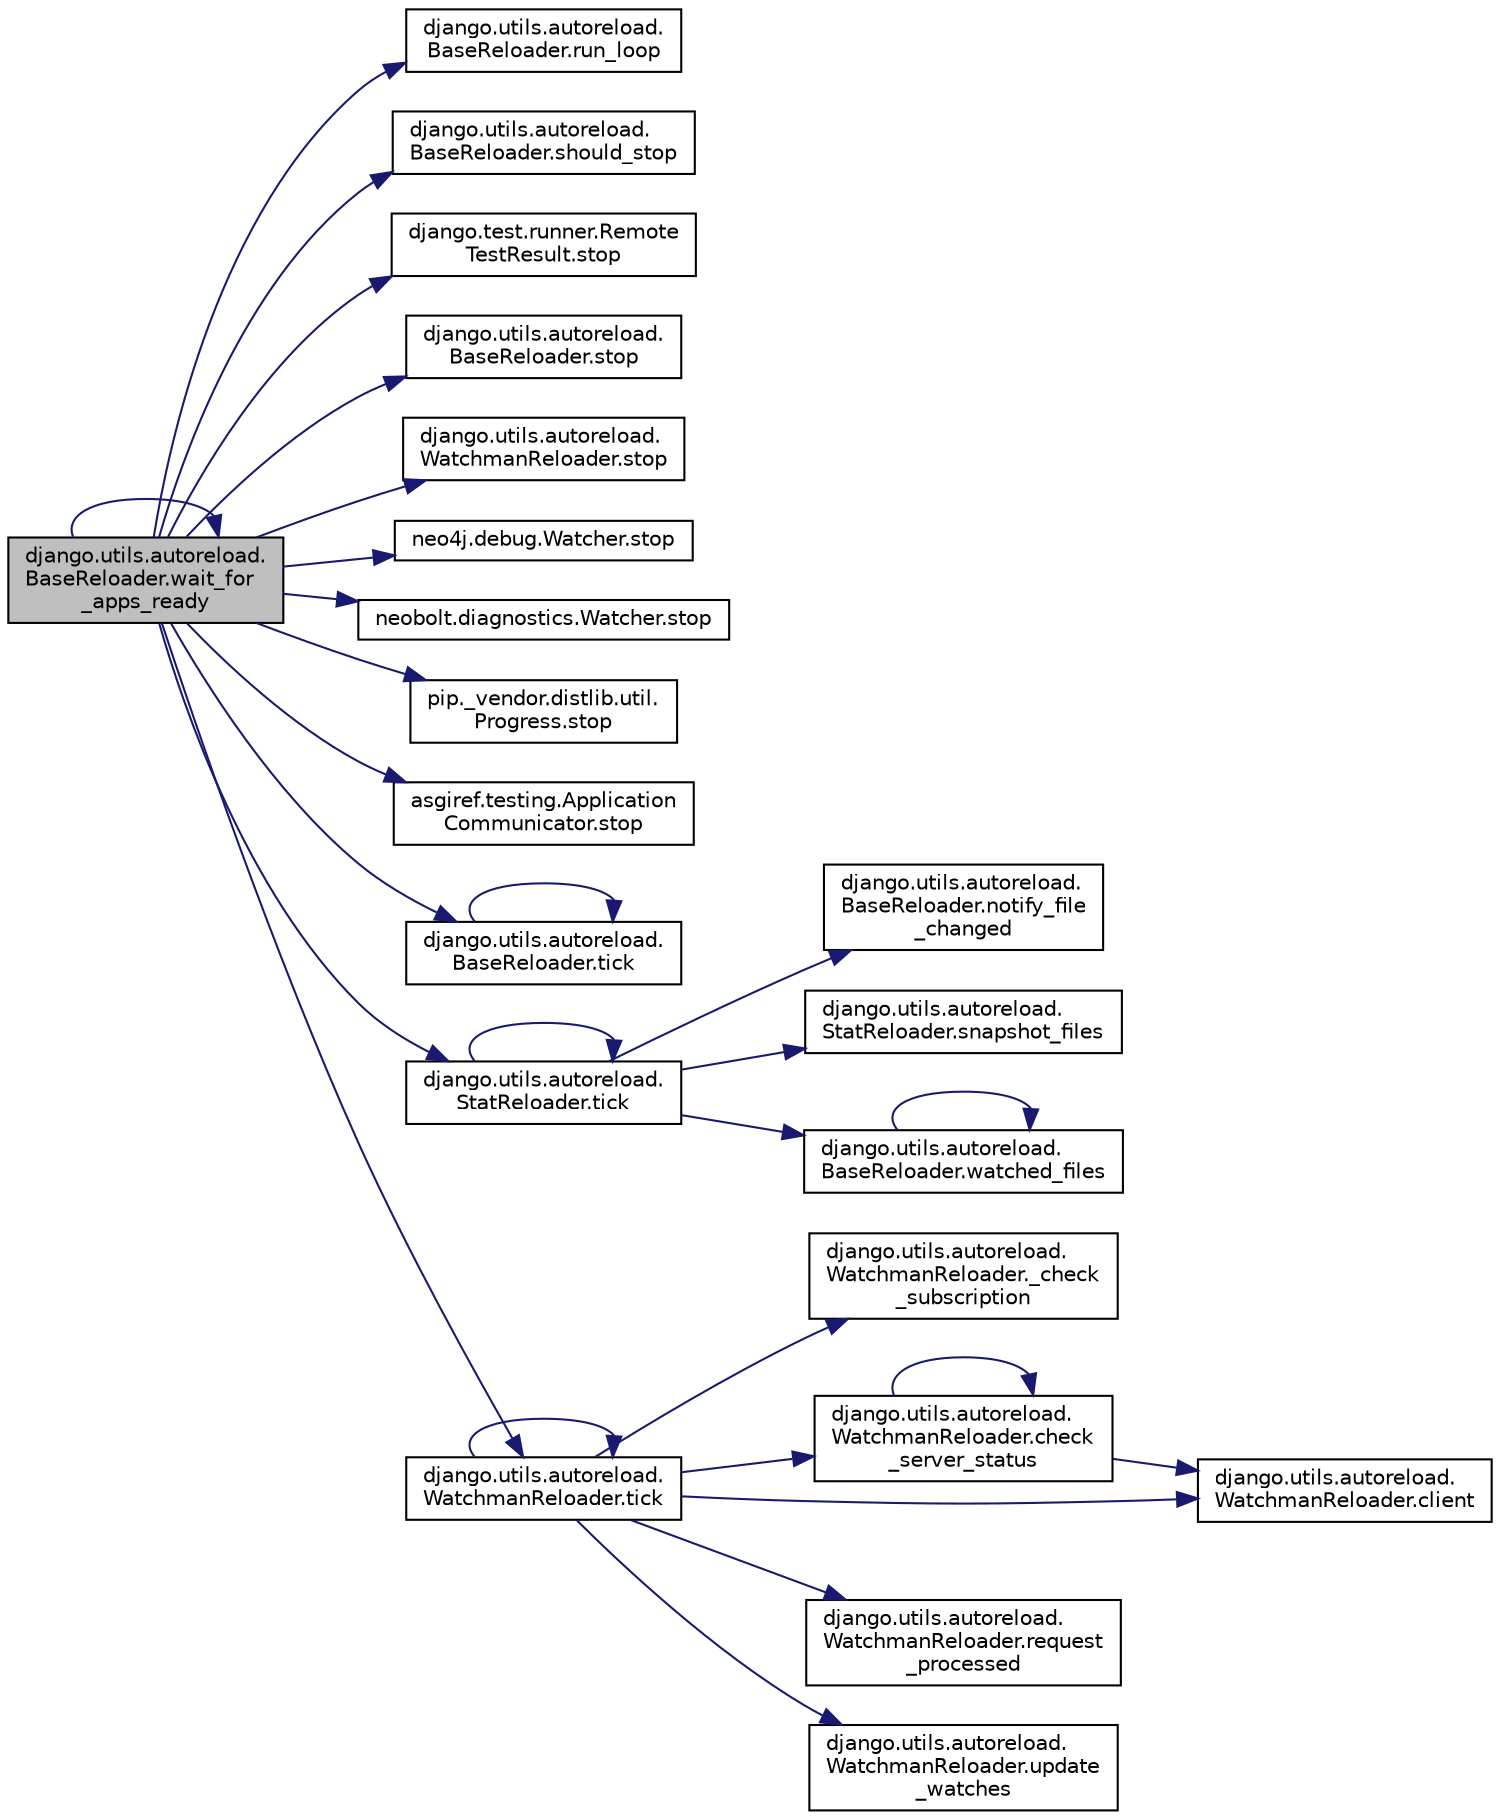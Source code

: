 digraph "django.utils.autoreload.BaseReloader.wait_for_apps_ready"
{
 // LATEX_PDF_SIZE
  edge [fontname="Helvetica",fontsize="10",labelfontname="Helvetica",labelfontsize="10"];
  node [fontname="Helvetica",fontsize="10",shape=record];
  rankdir="LR";
  Node1 [label="django.utils.autoreload.\lBaseReloader.wait_for\l_apps_ready",height=0.2,width=0.4,color="black", fillcolor="grey75", style="filled", fontcolor="black",tooltip=" "];
  Node1 -> Node2 [color="midnightblue",fontsize="10",style="solid",fontname="Helvetica"];
  Node2 [label="django.utils.autoreload.\lBaseReloader.run_loop",height=0.2,width=0.4,color="black", fillcolor="white", style="filled",URL="$d2/db4/classdjango_1_1utils_1_1autoreload_1_1_base_reloader.html#aac68dd911ff176b46d5d2154496f7d8a",tooltip=" "];
  Node1 -> Node3 [color="midnightblue",fontsize="10",style="solid",fontname="Helvetica"];
  Node3 [label="django.utils.autoreload.\lBaseReloader.should_stop",height=0.2,width=0.4,color="black", fillcolor="white", style="filled",URL="$d2/db4/classdjango_1_1utils_1_1autoreload_1_1_base_reloader.html#a4e01710a6d904bad611bc32d2ffa1034",tooltip=" "];
  Node1 -> Node4 [color="midnightblue",fontsize="10",style="solid",fontname="Helvetica"];
  Node4 [label="django.test.runner.Remote\lTestResult.stop",height=0.2,width=0.4,color="black", fillcolor="white", style="filled",URL="$df/d66/classdjango_1_1test_1_1runner_1_1_remote_test_result.html#acb5c68b249c6a573f239dc63a9893532",tooltip=" "];
  Node1 -> Node5 [color="midnightblue",fontsize="10",style="solid",fontname="Helvetica"];
  Node5 [label="django.utils.autoreload.\lBaseReloader.stop",height=0.2,width=0.4,color="black", fillcolor="white", style="filled",URL="$d2/db4/classdjango_1_1utils_1_1autoreload_1_1_base_reloader.html#a223687cdfa975bfa1121d09c3e343718",tooltip=" "];
  Node1 -> Node6 [color="midnightblue",fontsize="10",style="solid",fontname="Helvetica"];
  Node6 [label="django.utils.autoreload.\lWatchmanReloader.stop",height=0.2,width=0.4,color="black", fillcolor="white", style="filled",URL="$d5/d97/classdjango_1_1utils_1_1autoreload_1_1_watchman_reloader.html#ad6b4c677e064da00c74b43e434397254",tooltip=" "];
  Node1 -> Node7 [color="midnightblue",fontsize="10",style="solid",fontname="Helvetica"];
  Node7 [label="neo4j.debug.Watcher.stop",height=0.2,width=0.4,color="black", fillcolor="white", style="filled",URL="$db/d7d/classneo4j_1_1debug_1_1_watcher.html#a80a785b4e68ee1ea8d6f06fb2c1a846a",tooltip=" "];
  Node1 -> Node8 [color="midnightblue",fontsize="10",style="solid",fontname="Helvetica"];
  Node8 [label="neobolt.diagnostics.Watcher.stop",height=0.2,width=0.4,color="black", fillcolor="white", style="filled",URL="$d4/d9f/classneobolt_1_1diagnostics_1_1_watcher.html#a328d84b093001a31308b1f5c13f0ca3e",tooltip=" "];
  Node1 -> Node9 [color="midnightblue",fontsize="10",style="solid",fontname="Helvetica"];
  Node9 [label="pip._vendor.distlib.util.\lProgress.stop",height=0.2,width=0.4,color="black", fillcolor="white", style="filled",URL="$db/d8e/classpip_1_1__vendor_1_1distlib_1_1util_1_1_progress.html#a2758af67e089f3caaf3ff8c713e53c11",tooltip=" "];
  Node1 -> Node10 [color="midnightblue",fontsize="10",style="solid",fontname="Helvetica"];
  Node10 [label="asgiref.testing.Application\lCommunicator.stop",height=0.2,width=0.4,color="black", fillcolor="white", style="filled",URL="$d1/d46/classasgiref_1_1testing_1_1_application_communicator.html#a7843fc07220085225cb782ff7cabc442",tooltip=" "];
  Node1 -> Node11 [color="midnightblue",fontsize="10",style="solid",fontname="Helvetica"];
  Node11 [label="django.utils.autoreload.\lBaseReloader.tick",height=0.2,width=0.4,color="black", fillcolor="white", style="filled",URL="$d2/db4/classdjango_1_1utils_1_1autoreload_1_1_base_reloader.html#a0e9fd8cd7deeddbde73ded3890f2f2e5",tooltip=" "];
  Node11 -> Node11 [color="midnightblue",fontsize="10",style="solid",fontname="Helvetica"];
  Node1 -> Node12 [color="midnightblue",fontsize="10",style="solid",fontname="Helvetica"];
  Node12 [label="django.utils.autoreload.\lStatReloader.tick",height=0.2,width=0.4,color="black", fillcolor="white", style="filled",URL="$d8/d33/classdjango_1_1utils_1_1autoreload_1_1_stat_reloader.html#a634c7638ec92075042aa28b716914b14",tooltip=" "];
  Node12 -> Node13 [color="midnightblue",fontsize="10",style="solid",fontname="Helvetica"];
  Node13 [label="django.utils.autoreload.\lBaseReloader.notify_file\l_changed",height=0.2,width=0.4,color="black", fillcolor="white", style="filled",URL="$d2/db4/classdjango_1_1utils_1_1autoreload_1_1_base_reloader.html#a90690c9a0ad30a1a518c122fe8bd30f6",tooltip=" "];
  Node12 -> Node14 [color="midnightblue",fontsize="10",style="solid",fontname="Helvetica"];
  Node14 [label="django.utils.autoreload.\lStatReloader.snapshot_files",height=0.2,width=0.4,color="black", fillcolor="white", style="filled",URL="$d8/d33/classdjango_1_1utils_1_1autoreload_1_1_stat_reloader.html#ac1afff3f274bd859c84c14ebd8b4c03b",tooltip=" "];
  Node12 -> Node12 [color="midnightblue",fontsize="10",style="solid",fontname="Helvetica"];
  Node12 -> Node15 [color="midnightblue",fontsize="10",style="solid",fontname="Helvetica"];
  Node15 [label="django.utils.autoreload.\lBaseReloader.watched_files",height=0.2,width=0.4,color="black", fillcolor="white", style="filled",URL="$d2/db4/classdjango_1_1utils_1_1autoreload_1_1_base_reloader.html#a785515b2590089e4603d0a6827e4ef93",tooltip=" "];
  Node15 -> Node15 [color="midnightblue",fontsize="10",style="solid",fontname="Helvetica"];
  Node1 -> Node16 [color="midnightblue",fontsize="10",style="solid",fontname="Helvetica"];
  Node16 [label="django.utils.autoreload.\lWatchmanReloader.tick",height=0.2,width=0.4,color="black", fillcolor="white", style="filled",URL="$d5/d97/classdjango_1_1utils_1_1autoreload_1_1_watchman_reloader.html#a6b9767e7c0f629eaa4a5278d4faa1f07",tooltip=" "];
  Node16 -> Node17 [color="midnightblue",fontsize="10",style="solid",fontname="Helvetica"];
  Node17 [label="django.utils.autoreload.\lWatchmanReloader._check\l_subscription",height=0.2,width=0.4,color="black", fillcolor="white", style="filled",URL="$d5/d97/classdjango_1_1utils_1_1autoreload_1_1_watchman_reloader.html#aef9da306f4a0820cb6aed8e944d3b671",tooltip=" "];
  Node16 -> Node18 [color="midnightblue",fontsize="10",style="solid",fontname="Helvetica"];
  Node18 [label="django.utils.autoreload.\lWatchmanReloader.check\l_server_status",height=0.2,width=0.4,color="black", fillcolor="white", style="filled",URL="$d5/d97/classdjango_1_1utils_1_1autoreload_1_1_watchman_reloader.html#a8b0801206fb743ca3a116ceef3fe10a3",tooltip=" "];
  Node18 -> Node18 [color="midnightblue",fontsize="10",style="solid",fontname="Helvetica"];
  Node18 -> Node19 [color="midnightblue",fontsize="10",style="solid",fontname="Helvetica"];
  Node19 [label="django.utils.autoreload.\lWatchmanReloader.client",height=0.2,width=0.4,color="black", fillcolor="white", style="filled",URL="$d5/d97/classdjango_1_1utils_1_1autoreload_1_1_watchman_reloader.html#aac44e2e91b812e6bc637a4f2aec7ff6c",tooltip=" "];
  Node16 -> Node19 [color="midnightblue",fontsize="10",style="solid",fontname="Helvetica"];
  Node16 -> Node20 [color="midnightblue",fontsize="10",style="solid",fontname="Helvetica"];
  Node20 [label="django.utils.autoreload.\lWatchmanReloader.request\l_processed",height=0.2,width=0.4,color="black", fillcolor="white", style="filled",URL="$d5/d97/classdjango_1_1utils_1_1autoreload_1_1_watchman_reloader.html#aaf4621e922259fd099a56b7c275b3198",tooltip=" "];
  Node16 -> Node16 [color="midnightblue",fontsize="10",style="solid",fontname="Helvetica"];
  Node16 -> Node21 [color="midnightblue",fontsize="10",style="solid",fontname="Helvetica"];
  Node21 [label="django.utils.autoreload.\lWatchmanReloader.update\l_watches",height=0.2,width=0.4,color="black", fillcolor="white", style="filled",URL="$d5/d97/classdjango_1_1utils_1_1autoreload_1_1_watchman_reloader.html#ab884283eb1e6ae642c3ea268be9db169",tooltip=" "];
  Node1 -> Node1 [color="midnightblue",fontsize="10",style="solid",fontname="Helvetica"];
}
